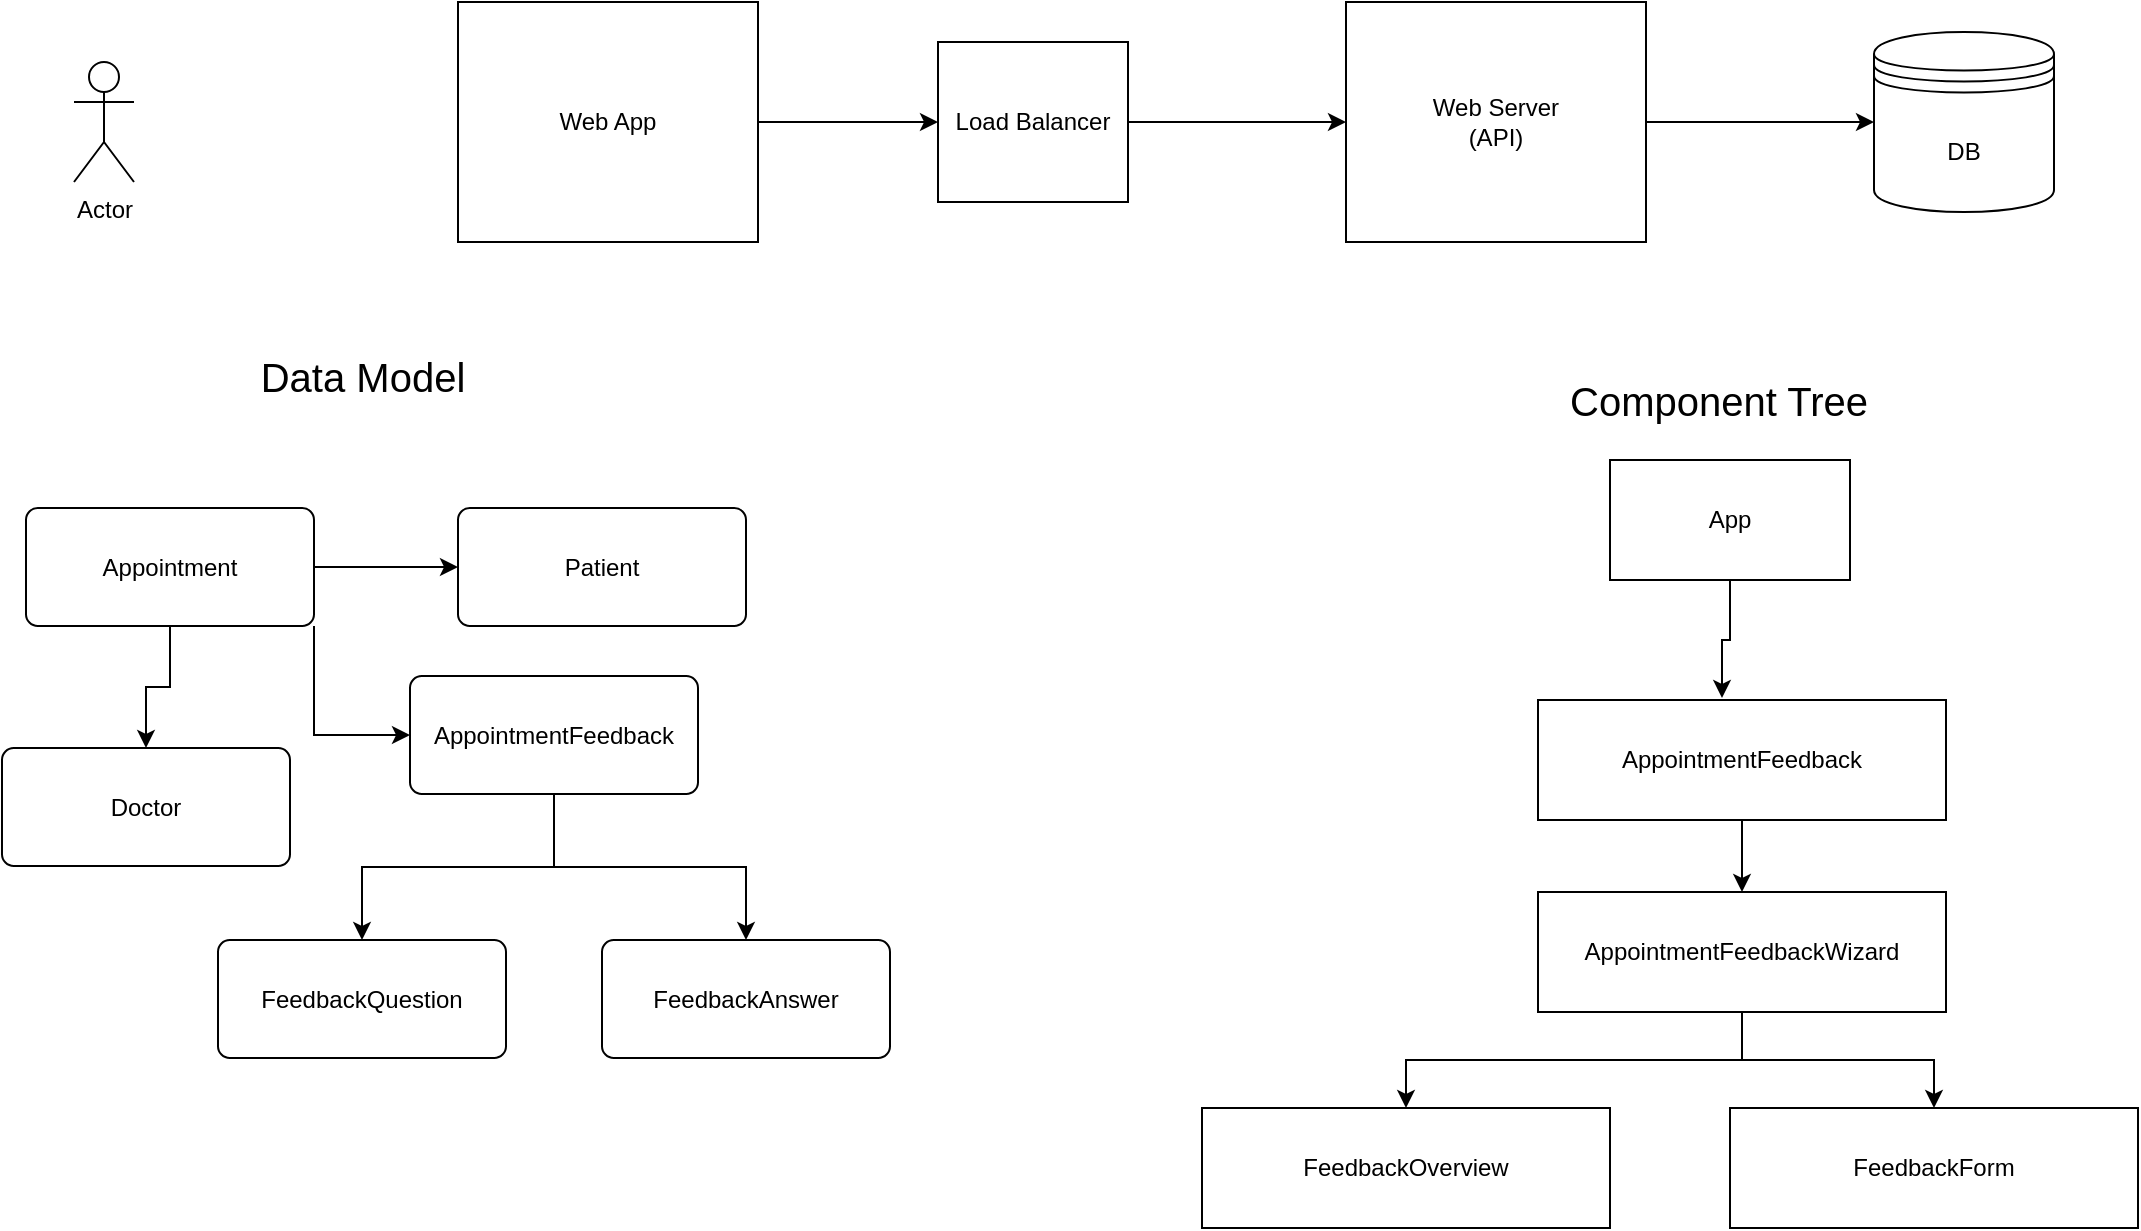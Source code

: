 <mxfile version="22.0.4" type="github">
  <diagram id="R2lEEEUBdFMjLlhIrx00" name="Page-1">
    <mxGraphModel dx="1306" dy="809" grid="1" gridSize="12" guides="1" tooltips="1" connect="1" arrows="1" fold="1" page="1" pageScale="1" pageWidth="1100" pageHeight="850" math="0" shadow="0" extFonts="Permanent Marker^https://fonts.googleapis.com/css?family=Permanent+Marker">
      <root>
        <mxCell id="0" />
        <mxCell id="1" parent="0" />
        <mxCell id="4kFl4gZ_07wMyp_KQoaz-6" value="" style="edgeStyle=orthogonalEdgeStyle;rounded=0;orthogonalLoop=1;jettySize=auto;html=1;" edge="1" parent="1" source="4kFl4gZ_07wMyp_KQoaz-1" target="4kFl4gZ_07wMyp_KQoaz-2">
          <mxGeometry relative="1" as="geometry" />
        </mxCell>
        <mxCell id="4kFl4gZ_07wMyp_KQoaz-1" value="Web App" style="rounded=0;whiteSpace=wrap;html=1;" vertex="1" parent="1">
          <mxGeometry x="240" y="95" width="150" height="120" as="geometry" />
        </mxCell>
        <mxCell id="4kFl4gZ_07wMyp_KQoaz-7" value="" style="edgeStyle=orthogonalEdgeStyle;rounded=0;orthogonalLoop=1;jettySize=auto;html=1;" edge="1" parent="1" source="4kFl4gZ_07wMyp_KQoaz-2" target="4kFl4gZ_07wMyp_KQoaz-3">
          <mxGeometry relative="1" as="geometry" />
        </mxCell>
        <mxCell id="4kFl4gZ_07wMyp_KQoaz-2" value="Load Balancer" style="rounded=0;whiteSpace=wrap;html=1;" vertex="1" parent="1">
          <mxGeometry x="480" y="115" width="95" height="80" as="geometry" />
        </mxCell>
        <mxCell id="4kFl4gZ_07wMyp_KQoaz-8" value="" style="edgeStyle=orthogonalEdgeStyle;rounded=0;orthogonalLoop=1;jettySize=auto;html=1;" edge="1" parent="1" source="4kFl4gZ_07wMyp_KQoaz-3" target="4kFl4gZ_07wMyp_KQoaz-4">
          <mxGeometry relative="1" as="geometry" />
        </mxCell>
        <mxCell id="4kFl4gZ_07wMyp_KQoaz-3" value="&lt;div&gt;Web Server&lt;/div&gt;&lt;div&gt;(API)&lt;br&gt;&lt;/div&gt;" style="rounded=0;whiteSpace=wrap;html=1;" vertex="1" parent="1">
          <mxGeometry x="684" y="95" width="150" height="120" as="geometry" />
        </mxCell>
        <mxCell id="4kFl4gZ_07wMyp_KQoaz-4" value="DB" style="shape=datastore;whiteSpace=wrap;html=1;" vertex="1" parent="1">
          <mxGeometry x="948" y="110" width="90" height="90" as="geometry" />
        </mxCell>
        <mxCell id="4kFl4gZ_07wMyp_KQoaz-9" value="Actor" style="shape=umlActor;verticalLabelPosition=bottom;verticalAlign=top;html=1;outlineConnect=0;" vertex="1" parent="1">
          <mxGeometry x="48" y="125" width="30" height="60" as="geometry" />
        </mxCell>
        <mxCell id="4kFl4gZ_07wMyp_KQoaz-15" value="" style="edgeStyle=orthogonalEdgeStyle;rounded=0;orthogonalLoop=1;jettySize=auto;html=1;" edge="1" parent="1" source="4kFl4gZ_07wMyp_KQoaz-10" target="4kFl4gZ_07wMyp_KQoaz-13">
          <mxGeometry relative="1" as="geometry" />
        </mxCell>
        <mxCell id="4kFl4gZ_07wMyp_KQoaz-16" value="" style="edgeStyle=orthogonalEdgeStyle;rounded=0;orthogonalLoop=1;jettySize=auto;html=1;" edge="1" parent="1" source="4kFl4gZ_07wMyp_KQoaz-10" target="4kFl4gZ_07wMyp_KQoaz-12">
          <mxGeometry relative="1" as="geometry" />
        </mxCell>
        <mxCell id="4kFl4gZ_07wMyp_KQoaz-22" style="edgeStyle=orthogonalEdgeStyle;rounded=0;orthogonalLoop=1;jettySize=auto;html=1;exitX=1;exitY=1;exitDx=0;exitDy=0;entryX=0;entryY=0.5;entryDx=0;entryDy=0;" edge="1" parent="1" source="4kFl4gZ_07wMyp_KQoaz-10" target="4kFl4gZ_07wMyp_KQoaz-14">
          <mxGeometry relative="1" as="geometry" />
        </mxCell>
        <mxCell id="4kFl4gZ_07wMyp_KQoaz-10" value="&lt;div&gt;Appointment&lt;/div&gt;" style="rounded=1;arcSize=10;whiteSpace=wrap;html=1;align=center;" vertex="1" parent="1">
          <mxGeometry x="24" y="348" width="144" height="59" as="geometry" />
        </mxCell>
        <mxCell id="4kFl4gZ_07wMyp_KQoaz-12" value="&lt;div&gt;Doctor&lt;/div&gt;" style="rounded=1;arcSize=10;whiteSpace=wrap;html=1;align=center;" vertex="1" parent="1">
          <mxGeometry x="12" y="468" width="144" height="59" as="geometry" />
        </mxCell>
        <mxCell id="4kFl4gZ_07wMyp_KQoaz-13" value="&lt;div&gt;Patient&lt;/div&gt;" style="rounded=1;arcSize=10;whiteSpace=wrap;html=1;align=center;" vertex="1" parent="1">
          <mxGeometry x="240" y="348" width="144" height="59" as="geometry" />
        </mxCell>
        <mxCell id="4kFl4gZ_07wMyp_KQoaz-20" style="edgeStyle=orthogonalEdgeStyle;rounded=0;orthogonalLoop=1;jettySize=auto;html=1;exitX=0.5;exitY=1;exitDx=0;exitDy=0;entryX=0.5;entryY=0;entryDx=0;entryDy=0;" edge="1" parent="1" source="4kFl4gZ_07wMyp_KQoaz-14" target="4kFl4gZ_07wMyp_KQoaz-18">
          <mxGeometry relative="1" as="geometry" />
        </mxCell>
        <mxCell id="4kFl4gZ_07wMyp_KQoaz-21" style="edgeStyle=orthogonalEdgeStyle;rounded=0;orthogonalLoop=1;jettySize=auto;html=1;exitX=0.5;exitY=1;exitDx=0;exitDy=0;entryX=0.5;entryY=0;entryDx=0;entryDy=0;" edge="1" parent="1" source="4kFl4gZ_07wMyp_KQoaz-14" target="4kFl4gZ_07wMyp_KQoaz-19">
          <mxGeometry relative="1" as="geometry" />
        </mxCell>
        <mxCell id="4kFl4gZ_07wMyp_KQoaz-14" value="AppointmentFeedback" style="rounded=1;arcSize=10;whiteSpace=wrap;html=1;align=center;" vertex="1" parent="1">
          <mxGeometry x="216" y="432" width="144" height="59" as="geometry" />
        </mxCell>
        <mxCell id="4kFl4gZ_07wMyp_KQoaz-18" value="FeedbackQuestion" style="rounded=1;arcSize=10;whiteSpace=wrap;html=1;align=center;" vertex="1" parent="1">
          <mxGeometry x="120" y="564" width="144" height="59" as="geometry" />
        </mxCell>
        <mxCell id="4kFl4gZ_07wMyp_KQoaz-19" value="FeedbackAnswer" style="rounded=1;arcSize=10;whiteSpace=wrap;html=1;align=center;" vertex="1" parent="1">
          <mxGeometry x="312" y="564" width="144" height="59" as="geometry" />
        </mxCell>
        <mxCell id="4kFl4gZ_07wMyp_KQoaz-23" value="App" style="rounded=0;whiteSpace=wrap;html=1;" vertex="1" parent="1">
          <mxGeometry x="816" y="324" width="120" height="60" as="geometry" />
        </mxCell>
        <mxCell id="4kFl4gZ_07wMyp_KQoaz-32" value="" style="edgeStyle=orthogonalEdgeStyle;rounded=0;orthogonalLoop=1;jettySize=auto;html=1;" edge="1" parent="1" source="4kFl4gZ_07wMyp_KQoaz-24" target="4kFl4gZ_07wMyp_KQoaz-28">
          <mxGeometry relative="1" as="geometry" />
        </mxCell>
        <mxCell id="4kFl4gZ_07wMyp_KQoaz-33" style="edgeStyle=orthogonalEdgeStyle;rounded=0;orthogonalLoop=1;jettySize=auto;html=1;entryX=0.5;entryY=0;entryDx=0;entryDy=0;" edge="1" parent="1" source="4kFl4gZ_07wMyp_KQoaz-24" target="4kFl4gZ_07wMyp_KQoaz-29">
          <mxGeometry relative="1" as="geometry" />
        </mxCell>
        <mxCell id="4kFl4gZ_07wMyp_KQoaz-24" value="AppointmentFeedbackWizard" style="rounded=0;whiteSpace=wrap;html=1;" vertex="1" parent="1">
          <mxGeometry x="780" y="540" width="204" height="60" as="geometry" />
        </mxCell>
        <mxCell id="4kFl4gZ_07wMyp_KQoaz-31" value="" style="edgeStyle=orthogonalEdgeStyle;rounded=0;orthogonalLoop=1;jettySize=auto;html=1;" edge="1" parent="1" source="4kFl4gZ_07wMyp_KQoaz-25" target="4kFl4gZ_07wMyp_KQoaz-24">
          <mxGeometry relative="1" as="geometry" />
        </mxCell>
        <mxCell id="4kFl4gZ_07wMyp_KQoaz-25" value="AppointmentFeedback" style="rounded=0;whiteSpace=wrap;html=1;" vertex="1" parent="1">
          <mxGeometry x="780" y="444" width="204" height="60" as="geometry" />
        </mxCell>
        <mxCell id="4kFl4gZ_07wMyp_KQoaz-26" value="&lt;font style=&quot;font-size: 20px;&quot;&gt;Component Tree&lt;/font&gt;" style="text;html=1;align=center;verticalAlign=middle;resizable=0;points=[];autosize=1;strokeColor=none;fillColor=none;" vertex="1" parent="1">
          <mxGeometry x="780" y="276" width="180" height="36" as="geometry" />
        </mxCell>
        <mxCell id="4kFl4gZ_07wMyp_KQoaz-27" value="&lt;font style=&quot;font-size: 20px;&quot;&gt;Data Model&lt;/font&gt;" style="text;html=1;align=center;verticalAlign=middle;resizable=0;points=[];autosize=1;strokeColor=none;fillColor=none;" vertex="1" parent="1">
          <mxGeometry x="126" y="264" width="132" height="36" as="geometry" />
        </mxCell>
        <mxCell id="4kFl4gZ_07wMyp_KQoaz-28" value="FeedbackForm" style="rounded=0;whiteSpace=wrap;html=1;" vertex="1" parent="1">
          <mxGeometry x="876" y="648" width="204" height="60" as="geometry" />
        </mxCell>
        <mxCell id="4kFl4gZ_07wMyp_KQoaz-29" value="FeedbackOverview" style="rounded=0;whiteSpace=wrap;html=1;" vertex="1" parent="1">
          <mxGeometry x="612" y="648" width="204" height="60" as="geometry" />
        </mxCell>
        <mxCell id="4kFl4gZ_07wMyp_KQoaz-30" style="edgeStyle=orthogonalEdgeStyle;rounded=0;orthogonalLoop=1;jettySize=auto;html=1;exitX=0.5;exitY=1;exitDx=0;exitDy=0;entryX=0.451;entryY=-0.017;entryDx=0;entryDy=0;entryPerimeter=0;" edge="1" parent="1" source="4kFl4gZ_07wMyp_KQoaz-23" target="4kFl4gZ_07wMyp_KQoaz-25">
          <mxGeometry relative="1" as="geometry" />
        </mxCell>
      </root>
    </mxGraphModel>
  </diagram>
</mxfile>
